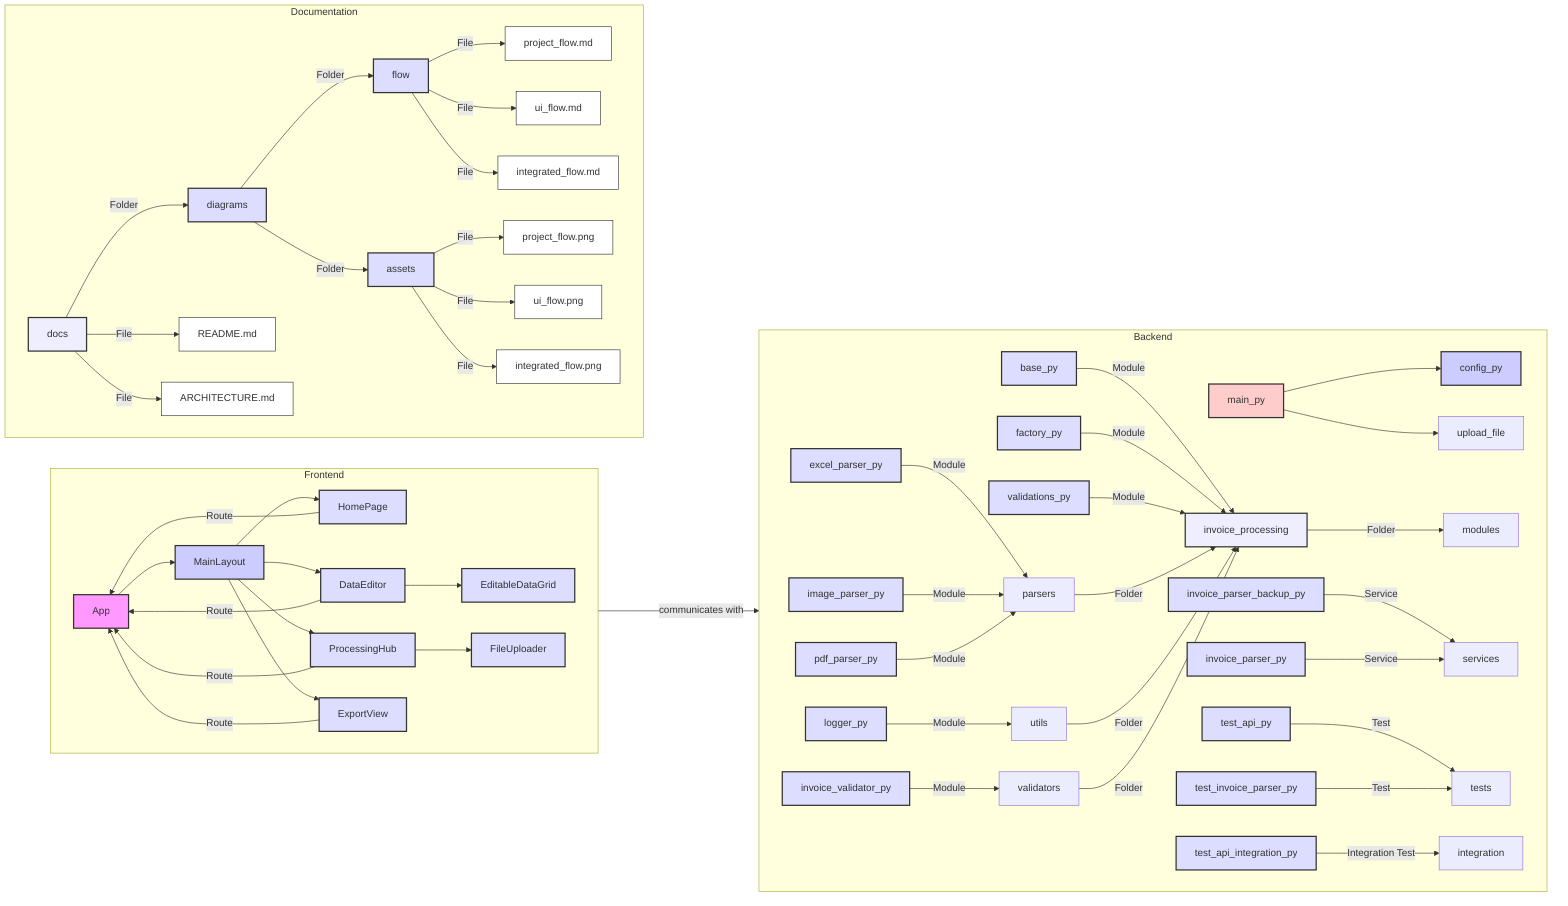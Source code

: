 graph LR
    subgraph Frontend
        direction LR
        App --> MainLayout
        MainLayout --> HomePage
        MainLayout --> ProcessingHub
        MainLayout --> DataEditor
        MainLayout --> ExportView
        HomePage -- Route --> App
        ProcessingHub -- Route --> App
        DataEditor -- Route --> App
        ExportView -- Route --> App
        style App fill:#f9f,stroke:#333,stroke-width:2px
        style MainLayout fill:#ccf,stroke:#333,stroke-width:2px
        style HomePage fill:#ddf,stroke:#333,stroke-width:2px
        style ProcessingHub fill:#ddf,stroke:#333,stroke-width:2px
        style DataEditor fill:#ddf,stroke:#333,stroke-width:2px
        style ExportView fill:#ddf,stroke:#333,stroke-width:2px
        DataEditor --> EditableDataGrid
        style EditableDataGrid fill:#ddf,stroke:#333,stroke-width:2px
        ProcessingHub --> FileUploader
        style FileUploader fill:#ddf,stroke:#333,stroke-width:2px
    end
    subgraph Backend
        direction LR
        main_py --> config_py
        main_py --> upload_file
        invoice_processing -- Folder --> modules
        base_py -- Module --> invoice_processing
        factory_py -- Module --> invoice_processing
        validations_py -- Module --> invoice_processing
        parsers -- Folder --> invoice_processing
        excel_parser_py -- Module --> parsers
        image_parser_py -- Module --> parsers
        pdf_parser_py -- Module --> parsers
        utils -- Folder --> invoice_processing
        logger_py -- Module --> utils
        validators -- Folder --> invoice_processing
        invoice_validator_py -- Module --> validators
        invoice_parser_backup_py -- Service --> services
        invoice_parser_py -- Service --> services
        test_api_py -- Test --> tests
        test_invoice_parser_py -- Test --> tests
        test_api_integration_py -- Integration Test --> integration
        style main_py fill:#fcc,stroke:#333,stroke-width:2px
        style config_py fill:#ccf,stroke:#333,stroke-width:2px
        style invoice_processing fill:#eef,stroke:#333,stroke-width:2px
        style base_py fill:#ddf,stroke:#333,stroke-width:2px
        style factory_py fill:#ddf,stroke:#333,stroke-width:2px
        style validations_py fill:#ddf,stroke:#333,stroke-width:2px
        style excel_parser_py fill:#ddf,stroke:#333,stroke-width:2px
        style image_parser_py fill:#ddf,stroke:#333,stroke-width:2px
        style pdf_parser_py fill:#ddf,stroke:#333,stroke-width:2px
        style logger_py fill:#ddf,stroke:#333,stroke-width:2px
        style invoice_validator_py fill:#ddf,stroke:#333,stroke-width:2px
        style invoice_parser_backup_py fill:#ddf,stroke:#333,stroke-width:2px
        style invoice_parser_py fill:#ddf,stroke:#333,stroke-width:2px
        style test_api_py fill:#ddf,stroke:#333,stroke-width:2px
        style test_invoice_parser_py fill:#ddf,stroke:#333,stroke-width:2px
        style test_api_integration_py fill:#ddf,stroke:#333,stroke-width:2px
    end
    Frontend -- communicates with --> Backend
    subgraph Documentation
        direction LR
        docs -- Folder --> diagrams
        diagrams -- Folder --> flow
        diagrams -- Folder --> assets
        flow -- File --> project_flow_md[project_flow.md]
        flow -- File --> ui_flow_md[ui_flow.md]
        flow -- File --> integrated_flow_md[integrated_flow.md]
        assets -- File --> project_flow_png[project_flow.png]
        assets -- File --> ui_flow_png[ui_flow.png]
        assets -- File --> integrated_flow_png[integrated_flow.png]
        docs -- File --> README_md[README.md]
        docs -- File --> ARCHITECTURE_md[ARCHITECTURE.md]
        style docs fill:#eef,stroke:#333,stroke-width:2px
        style diagrams fill:#ddf,stroke:#333,stroke-width:2px
        style flow fill:#ddf,stroke:#333,stroke-width:2px
        style assets fill:#ddf,stroke:#333,stroke-width:2px
        style project_flow_md fill:#fff,stroke:#333,stroke-width:1px
        style ui_flow_md fill:#fff,stroke:#333,stroke-width:1px
        style integrated_flow_md fill:#fff,stroke:#333,stroke-width:1px
        style project_flow_png fill:#fff,stroke:#333,stroke-width:1px
        style ui_flow_png fill:#fff,stroke:#333,stroke-width:1px
        style integrated_flow_png fill:#fff,stroke:#333,stroke-width:1px
        style README_md fill:#fff,stroke:#333,stroke-width:1px
        style ARCHITECTURE_md fill:#fff,stroke:#333,stroke-width:1px
    end